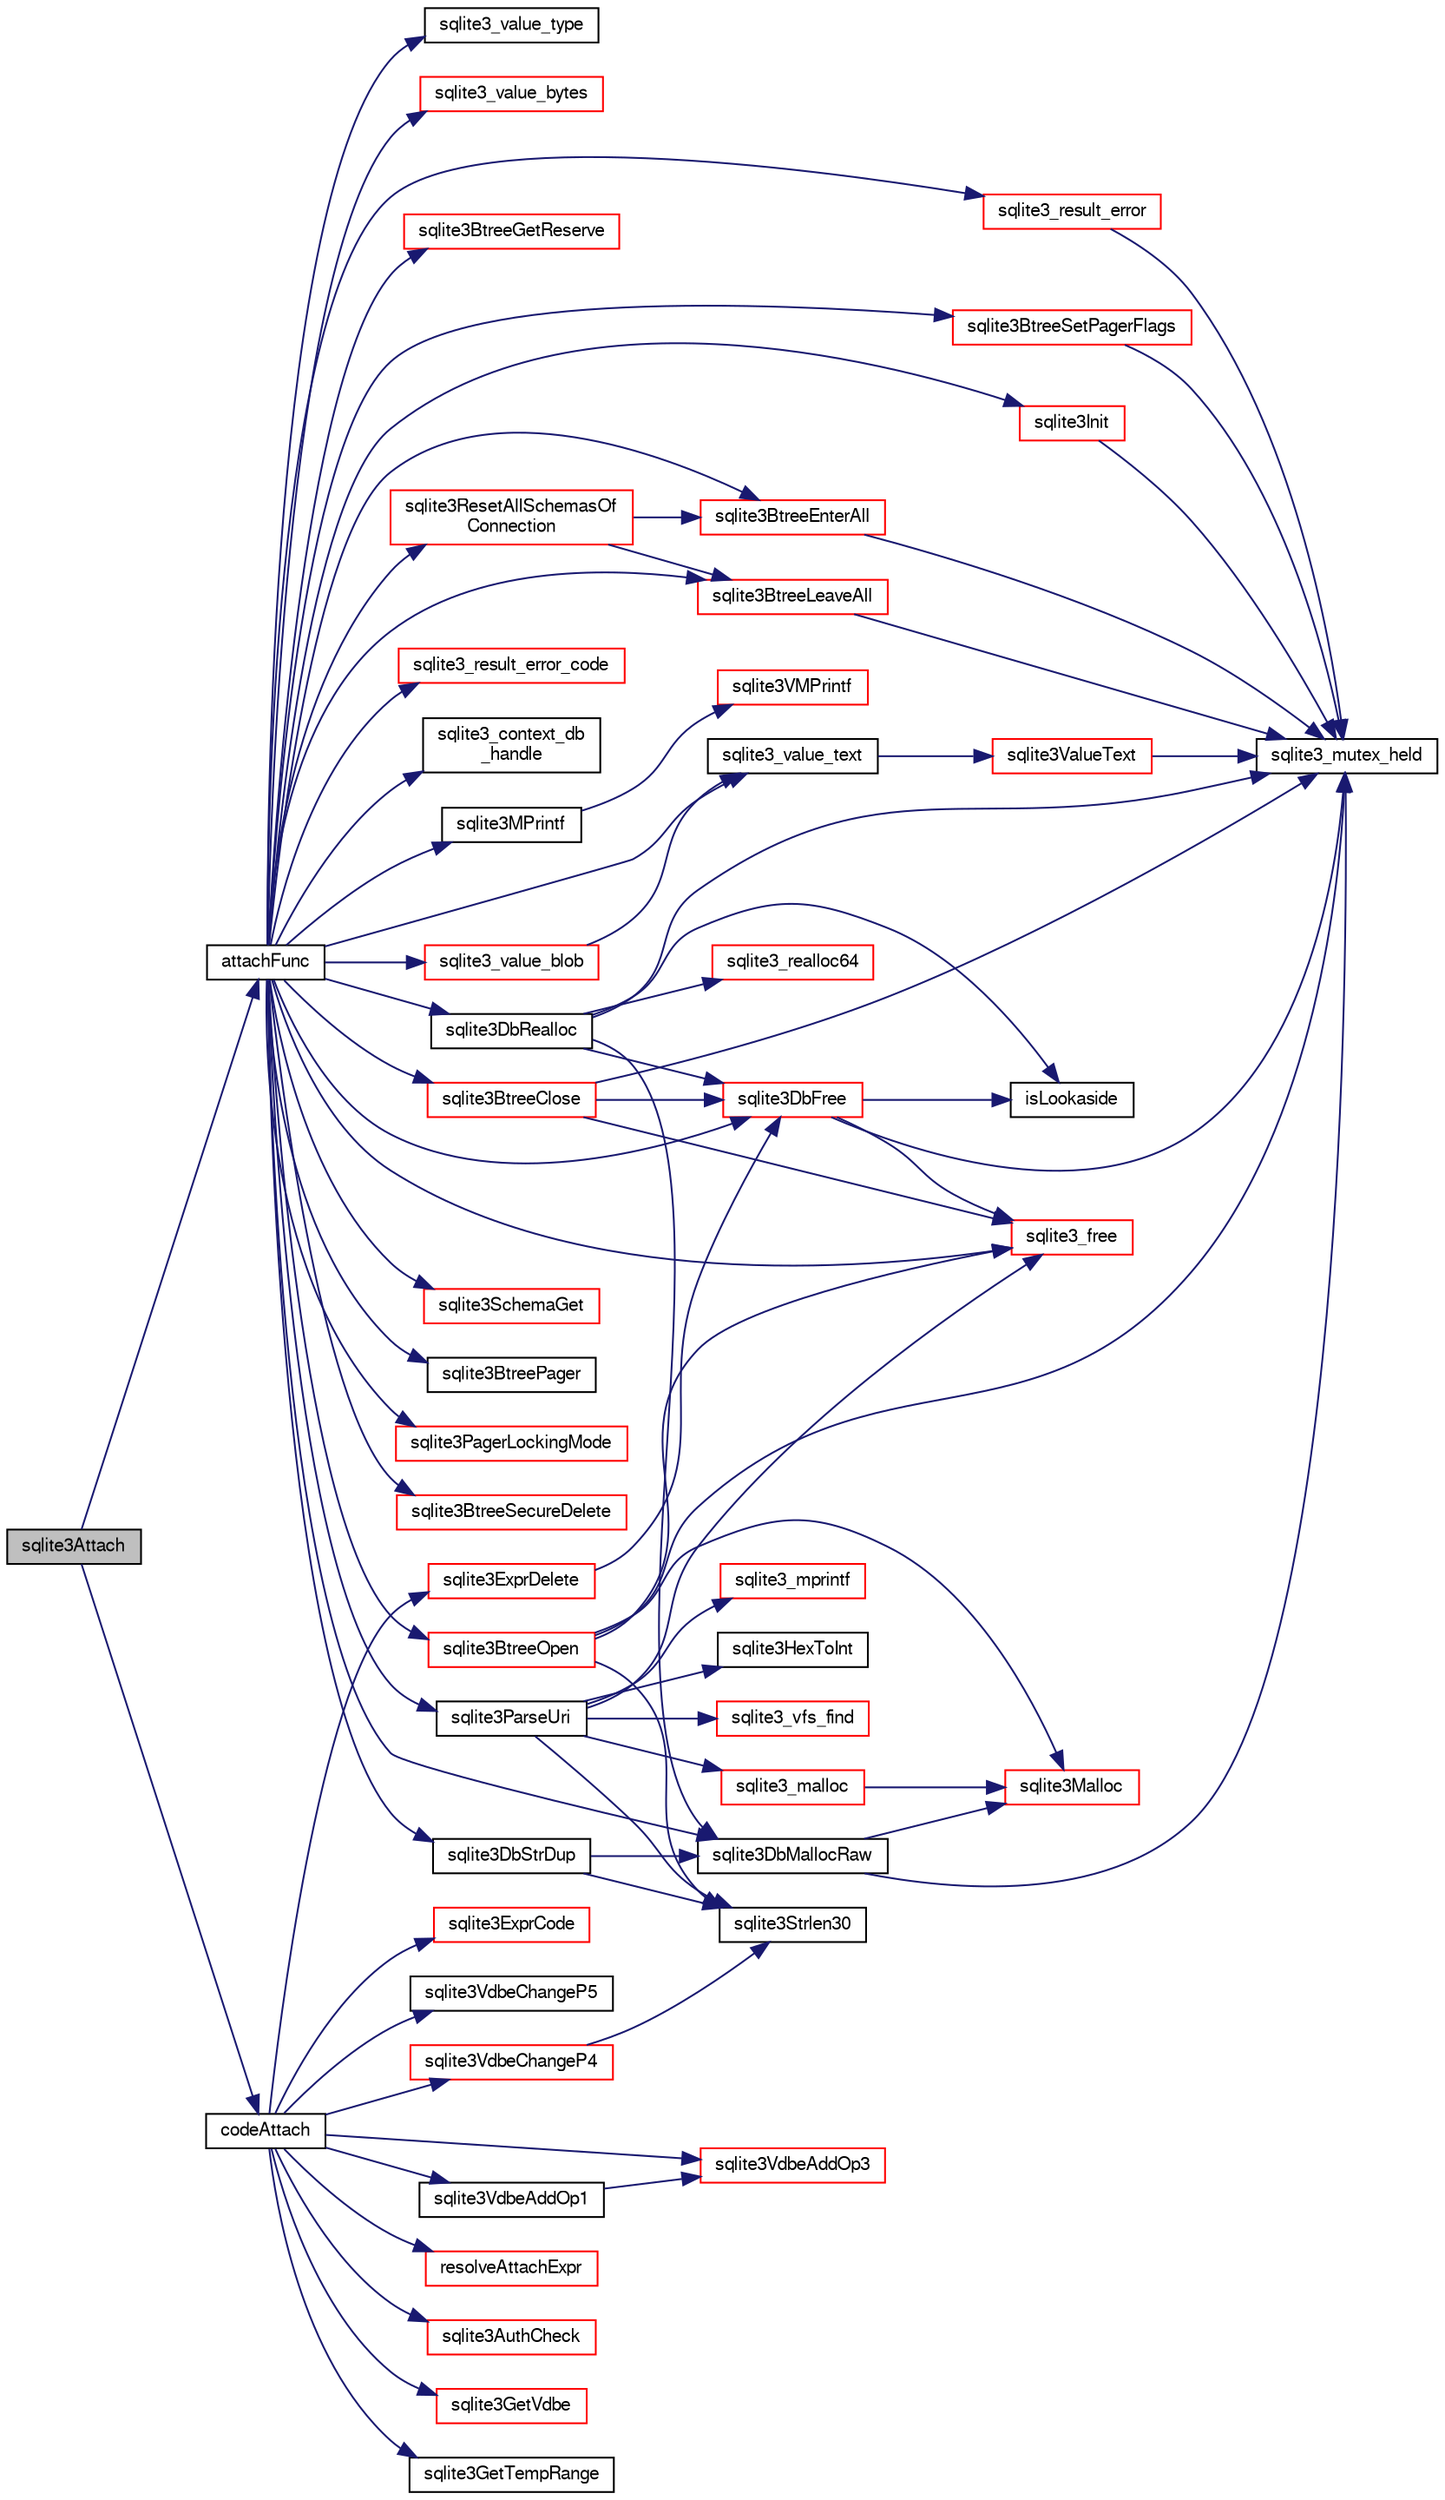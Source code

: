 digraph "sqlite3Attach"
{
  edge [fontname="FreeSans",fontsize="10",labelfontname="FreeSans",labelfontsize="10"];
  node [fontname="FreeSans",fontsize="10",shape=record];
  rankdir="LR";
  Node422994 [label="sqlite3Attach",height=0.2,width=0.4,color="black", fillcolor="grey75", style="filled", fontcolor="black"];
  Node422994 -> Node422995 [color="midnightblue",fontsize="10",style="solid",fontname="FreeSans"];
  Node422995 [label="attachFunc",height=0.2,width=0.4,color="black", fillcolor="white", style="filled",URL="$sqlite3_8c.html#a69cb751a7da501b9a0aa37e0d7c3eaf7"];
  Node422995 -> Node422996 [color="midnightblue",fontsize="10",style="solid",fontname="FreeSans"];
  Node422996 [label="sqlite3_context_db\l_handle",height=0.2,width=0.4,color="black", fillcolor="white", style="filled",URL="$sqlite3_8c.html#a4b82e673c3dcc88c179e2bae5629fa60"];
  Node422995 -> Node422997 [color="midnightblue",fontsize="10",style="solid",fontname="FreeSans"];
  Node422997 [label="sqlite3_value_text",height=0.2,width=0.4,color="black", fillcolor="white", style="filled",URL="$sqlite3_8c.html#aef2ace3239e6dd59c74110faa70f8171"];
  Node422997 -> Node422998 [color="midnightblue",fontsize="10",style="solid",fontname="FreeSans"];
  Node422998 [label="sqlite3ValueText",height=0.2,width=0.4,color="red", fillcolor="white", style="filled",URL="$sqlite3_8c.html#ad567a94e52d1adf81f4857fdba00a59b"];
  Node422998 -> Node422999 [color="midnightblue",fontsize="10",style="solid",fontname="FreeSans"];
  Node422999 [label="sqlite3_mutex_held",height=0.2,width=0.4,color="black", fillcolor="white", style="filled",URL="$sqlite3_8c.html#acf77da68932b6bc163c5e68547ecc3e7"];
  Node422995 -> Node423260 [color="midnightblue",fontsize="10",style="solid",fontname="FreeSans"];
  Node423260 [label="sqlite3MPrintf",height=0.2,width=0.4,color="black", fillcolor="white", style="filled",URL="$sqlite3_8c.html#a208ef0df84e9778778804a19af03efea"];
  Node423260 -> Node423261 [color="midnightblue",fontsize="10",style="solid",fontname="FreeSans"];
  Node423261 [label="sqlite3VMPrintf",height=0.2,width=0.4,color="red", fillcolor="white", style="filled",URL="$sqlite3_8c.html#a05535d0982ef06fbc2ee8195ebbae689"];
  Node422995 -> Node423008 [color="midnightblue",fontsize="10",style="solid",fontname="FreeSans"];
  Node423008 [label="sqlite3DbMallocRaw",height=0.2,width=0.4,color="black", fillcolor="white", style="filled",URL="$sqlite3_8c.html#abbe8be0cf7175e11ddc3e2218fad924e"];
  Node423008 -> Node422999 [color="midnightblue",fontsize="10",style="solid",fontname="FreeSans"];
  Node423008 -> Node423009 [color="midnightblue",fontsize="10",style="solid",fontname="FreeSans"];
  Node423009 [label="sqlite3Malloc",height=0.2,width=0.4,color="red", fillcolor="white", style="filled",URL="$sqlite3_8c.html#a361a2eaa846b1885f123abe46f5d8b2b"];
  Node422995 -> Node423007 [color="midnightblue",fontsize="10",style="solid",fontname="FreeSans"];
  Node423007 [label="sqlite3DbRealloc",height=0.2,width=0.4,color="black", fillcolor="white", style="filled",URL="$sqlite3_8c.html#ae028f4902a9d29bcaf310ff289ee87dc"];
  Node423007 -> Node422999 [color="midnightblue",fontsize="10",style="solid",fontname="FreeSans"];
  Node423007 -> Node423008 [color="midnightblue",fontsize="10",style="solid",fontname="FreeSans"];
  Node423007 -> Node423005 [color="midnightblue",fontsize="10",style="solid",fontname="FreeSans"];
  Node423005 [label="isLookaside",height=0.2,width=0.4,color="black", fillcolor="white", style="filled",URL="$sqlite3_8c.html#a770fa05ff9717b75e16f4d968a77b897"];
  Node423007 -> Node423018 [color="midnightblue",fontsize="10",style="solid",fontname="FreeSans"];
  Node423018 [label="sqlite3DbFree",height=0.2,width=0.4,color="red", fillcolor="white", style="filled",URL="$sqlite3_8c.html#ac70ab821a6607b4a1b909582dc37a069"];
  Node423018 -> Node422999 [color="midnightblue",fontsize="10",style="solid",fontname="FreeSans"];
  Node423018 -> Node423005 [color="midnightblue",fontsize="10",style="solid",fontname="FreeSans"];
  Node423018 -> Node423020 [color="midnightblue",fontsize="10",style="solid",fontname="FreeSans"];
  Node423020 [label="sqlite3_free",height=0.2,width=0.4,color="red", fillcolor="white", style="filled",URL="$sqlite3_8c.html#a6552349e36a8a691af5487999ab09519"];
  Node423007 -> Node423021 [color="midnightblue",fontsize="10",style="solid",fontname="FreeSans"];
  Node423021 [label="sqlite3_realloc64",height=0.2,width=0.4,color="red", fillcolor="white", style="filled",URL="$sqlite3_8c.html#a3765a714077ee547e811034236dc9ecd"];
  Node422995 -> Node423278 [color="midnightblue",fontsize="10",style="solid",fontname="FreeSans"];
  Node423278 [label="sqlite3ParseUri",height=0.2,width=0.4,color="black", fillcolor="white", style="filled",URL="$sqlite3_8c.html#aaa912f29a67460d8b2186c97056e8767"];
  Node423278 -> Node423067 [color="midnightblue",fontsize="10",style="solid",fontname="FreeSans"];
  Node423067 [label="sqlite3Strlen30",height=0.2,width=0.4,color="black", fillcolor="white", style="filled",URL="$sqlite3_8c.html#a3dcd80ba41f1a308193dee74857b62a7"];
  Node423278 -> Node423073 [color="midnightblue",fontsize="10",style="solid",fontname="FreeSans"];
  Node423073 [label="sqlite3_malloc",height=0.2,width=0.4,color="red", fillcolor="white", style="filled",URL="$sqlite3_8c.html#ac79dba55fc32b6a840cf5a9769bce7cd"];
  Node423073 -> Node423009 [color="midnightblue",fontsize="10",style="solid",fontname="FreeSans"];
  Node423278 -> Node423168 [color="midnightblue",fontsize="10",style="solid",fontname="FreeSans"];
  Node423168 [label="sqlite3_mprintf",height=0.2,width=0.4,color="red", fillcolor="white", style="filled",URL="$sqlite3_8c.html#a4ae85b8d9051570b833812ea1f7d632a"];
  Node423278 -> Node423279 [color="midnightblue",fontsize="10",style="solid",fontname="FreeSans"];
  Node423279 [label="sqlite3HexToInt",height=0.2,width=0.4,color="black", fillcolor="white", style="filled",URL="$sqlite3_8c.html#ae3802c77b18399c03c8c9f973ff47239"];
  Node423278 -> Node423176 [color="midnightblue",fontsize="10",style="solid",fontname="FreeSans"];
  Node423176 [label="sqlite3_vfs_find",height=0.2,width=0.4,color="red", fillcolor="white", style="filled",URL="$sqlite3_8c.html#a009b28f3d275077f7bb7f3ef37de6095"];
  Node423278 -> Node423020 [color="midnightblue",fontsize="10",style="solid",fontname="FreeSans"];
  Node422995 -> Node423163 [color="midnightblue",fontsize="10",style="solid",fontname="FreeSans"];
  Node423163 [label="sqlite3_result_error",height=0.2,width=0.4,color="red", fillcolor="white", style="filled",URL="$sqlite3_8c.html#a577161e1b67908b94f47007aaa6ae4c4"];
  Node423163 -> Node422999 [color="midnightblue",fontsize="10",style="solid",fontname="FreeSans"];
  Node422995 -> Node423020 [color="midnightblue",fontsize="10",style="solid",fontname="FreeSans"];
  Node422995 -> Node423280 [color="midnightblue",fontsize="10",style="solid",fontname="FreeSans"];
  Node423280 [label="sqlite3BtreeOpen",height=0.2,width=0.4,color="red", fillcolor="white", style="filled",URL="$sqlite3_8c.html#a13dcb44dc34af6ce9d38de9c5aa975f9"];
  Node423280 -> Node422999 [color="midnightblue",fontsize="10",style="solid",fontname="FreeSans"];
  Node423280 -> Node423009 [color="midnightblue",fontsize="10",style="solid",fontname="FreeSans"];
  Node423280 -> Node423020 [color="midnightblue",fontsize="10",style="solid",fontname="FreeSans"];
  Node423280 -> Node423067 [color="midnightblue",fontsize="10",style="solid",fontname="FreeSans"];
  Node422995 -> Node423492 [color="midnightblue",fontsize="10",style="solid",fontname="FreeSans"];
  Node423492 [label="sqlite3SchemaGet",height=0.2,width=0.4,color="red", fillcolor="white", style="filled",URL="$sqlite3_8c.html#aea657029436ec374cbd09f8cc2747169"];
  Node422995 -> Node423374 [color="midnightblue",fontsize="10",style="solid",fontname="FreeSans"];
  Node423374 [label="sqlite3BtreePager",height=0.2,width=0.4,color="black", fillcolor="white", style="filled",URL="$sqlite3_8c.html#aa0b1925984c0d8606d760b8fa27a4d7c"];
  Node422995 -> Node423952 [color="midnightblue",fontsize="10",style="solid",fontname="FreeSans"];
  Node423952 [label="sqlite3PagerLockingMode",height=0.2,width=0.4,color="red", fillcolor="white", style="filled",URL="$sqlite3_8c.html#a169a4fb259aab3f9681d51c17026eebb"];
  Node422995 -> Node423954 [color="midnightblue",fontsize="10",style="solid",fontname="FreeSans"];
  Node423954 [label="sqlite3BtreeSecureDelete",height=0.2,width=0.4,color="red", fillcolor="white", style="filled",URL="$sqlite3_8c.html#a0ba475c4ebefd8b4efae643a5fdec364"];
  Node422995 -> Node423955 [color="midnightblue",fontsize="10",style="solid",fontname="FreeSans"];
  Node423955 [label="sqlite3BtreeSetPagerFlags",height=0.2,width=0.4,color="red", fillcolor="white", style="filled",URL="$sqlite3_8c.html#ae7501dffaa3b3fcd63da529a903d8295"];
  Node423955 -> Node422999 [color="midnightblue",fontsize="10",style="solid",fontname="FreeSans"];
  Node422995 -> Node423288 [color="midnightblue",fontsize="10",style="solid",fontname="FreeSans"];
  Node423288 [label="sqlite3DbStrDup",height=0.2,width=0.4,color="black", fillcolor="white", style="filled",URL="$sqlite3_8c.html#a0ec4772ee6de7316ecd1e6cabb1beeef"];
  Node423288 -> Node423067 [color="midnightblue",fontsize="10",style="solid",fontname="FreeSans"];
  Node423288 -> Node423008 [color="midnightblue",fontsize="10",style="solid",fontname="FreeSans"];
  Node422995 -> Node423111 [color="midnightblue",fontsize="10",style="solid",fontname="FreeSans"];
  Node423111 [label="sqlite3_value_type",height=0.2,width=0.4,color="black", fillcolor="white", style="filled",URL="$sqlite3_8c.html#ac5e91a982065a1ab220a43bbd18cfa60"];
  Node422995 -> Node423112 [color="midnightblue",fontsize="10",style="solid",fontname="FreeSans"];
  Node423112 [label="sqlite3_value_bytes",height=0.2,width=0.4,color="red", fillcolor="white", style="filled",URL="$sqlite3_8c.html#aee6da873358a81b4bbbe1284f157b146"];
  Node422995 -> Node423151 [color="midnightblue",fontsize="10",style="solid",fontname="FreeSans"];
  Node423151 [label="sqlite3_value_blob",height=0.2,width=0.4,color="red", fillcolor="white", style="filled",URL="$sqlite3_8c.html#af2d4d12032718e4d9a929bcf561370c8"];
  Node423151 -> Node422997 [color="midnightblue",fontsize="10",style="solid",fontname="FreeSans"];
  Node422995 -> Node423376 [color="midnightblue",fontsize="10",style="solid",fontname="FreeSans"];
  Node423376 [label="sqlite3BtreeGetReserve",height=0.2,width=0.4,color="red", fillcolor="white", style="filled",URL="$sqlite3_8c.html#a68011b8563328468149157a52e70e984"];
  Node422995 -> Node423521 [color="midnightblue",fontsize="10",style="solid",fontname="FreeSans"];
  Node423521 [label="sqlite3BtreeEnterAll",height=0.2,width=0.4,color="red", fillcolor="white", style="filled",URL="$sqlite3_8c.html#a7e8c5e623a61d322d3622c3e6202d735"];
  Node423521 -> Node422999 [color="midnightblue",fontsize="10",style="solid",fontname="FreeSans"];
  Node422995 -> Node423957 [color="midnightblue",fontsize="10",style="solid",fontname="FreeSans"];
  Node423957 [label="sqlite3Init",height=0.2,width=0.4,color="red", fillcolor="white", style="filled",URL="$sqlite3_8c.html#aed74e3dc765631a833f522f425ff5a48"];
  Node423957 -> Node422999 [color="midnightblue",fontsize="10",style="solid",fontname="FreeSans"];
  Node422995 -> Node423657 [color="midnightblue",fontsize="10",style="solid",fontname="FreeSans"];
  Node423657 [label="sqlite3BtreeLeaveAll",height=0.2,width=0.4,color="red", fillcolor="white", style="filled",URL="$sqlite3_8c.html#a282e5f429eee8e0aebc7d18068ebccd2"];
  Node423657 -> Node422999 [color="midnightblue",fontsize="10",style="solid",fontname="FreeSans"];
  Node422995 -> Node423642 [color="midnightblue",fontsize="10",style="solid",fontname="FreeSans"];
  Node423642 [label="sqlite3BtreeClose",height=0.2,width=0.4,color="red", fillcolor="white", style="filled",URL="$sqlite3_8c.html#a729b65009b66a99200496b09c124df01"];
  Node423642 -> Node422999 [color="midnightblue",fontsize="10",style="solid",fontname="FreeSans"];
  Node423642 -> Node423018 [color="midnightblue",fontsize="10",style="solid",fontname="FreeSans"];
  Node423642 -> Node423020 [color="midnightblue",fontsize="10",style="solid",fontname="FreeSans"];
  Node422995 -> Node423656 [color="midnightblue",fontsize="10",style="solid",fontname="FreeSans"];
  Node423656 [label="sqlite3ResetAllSchemasOf\lConnection",height=0.2,width=0.4,color="red", fillcolor="white", style="filled",URL="$sqlite3_8c.html#a2fc0d7e9d7e688a2a81ea4775dd12e33"];
  Node423656 -> Node423521 [color="midnightblue",fontsize="10",style="solid",fontname="FreeSans"];
  Node423656 -> Node423657 [color="midnightblue",fontsize="10",style="solid",fontname="FreeSans"];
  Node422995 -> Node423018 [color="midnightblue",fontsize="10",style="solid",fontname="FreeSans"];
  Node422995 -> Node423960 [color="midnightblue",fontsize="10",style="solid",fontname="FreeSans"];
  Node423960 [label="sqlite3_result_error_code",height=0.2,width=0.4,color="red", fillcolor="white", style="filled",URL="$sqlite3_8c.html#ac7ad2457fb9a1b7b772caf8e48deb8bc"];
  Node422994 -> Node423961 [color="midnightblue",fontsize="10",style="solid",fontname="FreeSans"];
  Node423961 [label="codeAttach",height=0.2,width=0.4,color="black", fillcolor="white", style="filled",URL="$sqlite3_8c.html#ade4e9e30d828a19c191fdcb098676d5b"];
  Node423961 -> Node423962 [color="midnightblue",fontsize="10",style="solid",fontname="FreeSans"];
  Node423962 [label="resolveAttachExpr",height=0.2,width=0.4,color="red", fillcolor="white", style="filled",URL="$sqlite3_8c.html#a2b0ae2ee3fae38ccc805f582a9ce38f5"];
  Node423961 -> Node424008 [color="midnightblue",fontsize="10",style="solid",fontname="FreeSans"];
  Node424008 [label="sqlite3AuthCheck",height=0.2,width=0.4,color="red", fillcolor="white", style="filled",URL="$sqlite3_8c.html#a83c75b8b7aa1c35301005be7ff1a8582"];
  Node423961 -> Node424070 [color="midnightblue",fontsize="10",style="solid",fontname="FreeSans"];
  Node424070 [label="sqlite3GetVdbe",height=0.2,width=0.4,color="red", fillcolor="white", style="filled",URL="$sqlite3_8c.html#a76b721dcd00b0587308547594cb6c1f4"];
  Node423961 -> Node424075 [color="midnightblue",fontsize="10",style="solid",fontname="FreeSans"];
  Node424075 [label="sqlite3GetTempRange",height=0.2,width=0.4,color="black", fillcolor="white", style="filled",URL="$sqlite3_8c.html#a75c8f9ab8d6f3d1dfe6fe777928fba61"];
  Node423961 -> Node424076 [color="midnightblue",fontsize="10",style="solid",fontname="FreeSans"];
  Node424076 [label="sqlite3ExprCode",height=0.2,width=0.4,color="red", fillcolor="white", style="filled",URL="$sqlite3_8c.html#a75f270fb0b111b86924cca4ea507b417"];
  Node423961 -> Node424073 [color="midnightblue",fontsize="10",style="solid",fontname="FreeSans"];
  Node424073 [label="sqlite3VdbeAddOp3",height=0.2,width=0.4,color="red", fillcolor="white", style="filled",URL="$sqlite3_8c.html#a29b4560b019211a73e1478cec7468345"];
  Node423961 -> Node424094 [color="midnightblue",fontsize="10",style="solid",fontname="FreeSans"];
  Node424094 [label="sqlite3VdbeChangeP5",height=0.2,width=0.4,color="black", fillcolor="white", style="filled",URL="$sqlite3_8c.html#a4dde2e4087eda945511b05d667050740"];
  Node423961 -> Node424092 [color="midnightblue",fontsize="10",style="solid",fontname="FreeSans"];
  Node424092 [label="sqlite3VdbeChangeP4",height=0.2,width=0.4,color="red", fillcolor="white", style="filled",URL="$sqlite3_8c.html#add0d891a062d044a0c7e6fc072702830"];
  Node424092 -> Node423067 [color="midnightblue",fontsize="10",style="solid",fontname="FreeSans"];
  Node423961 -> Node424093 [color="midnightblue",fontsize="10",style="solid",fontname="FreeSans"];
  Node424093 [label="sqlite3VdbeAddOp1",height=0.2,width=0.4,color="black", fillcolor="white", style="filled",URL="$sqlite3_8c.html#a6207112b1851d7e7d76e887ef6d72d5a"];
  Node424093 -> Node424073 [color="midnightblue",fontsize="10",style="solid",fontname="FreeSans"];
  Node423961 -> Node423498 [color="midnightblue",fontsize="10",style="solid",fontname="FreeSans"];
  Node423498 [label="sqlite3ExprDelete",height=0.2,width=0.4,color="red", fillcolor="white", style="filled",URL="$sqlite3_8c.html#ae4e21ab5918e0428fbaa9e615dceb309"];
  Node423498 -> Node423018 [color="midnightblue",fontsize="10",style="solid",fontname="FreeSans"];
}
